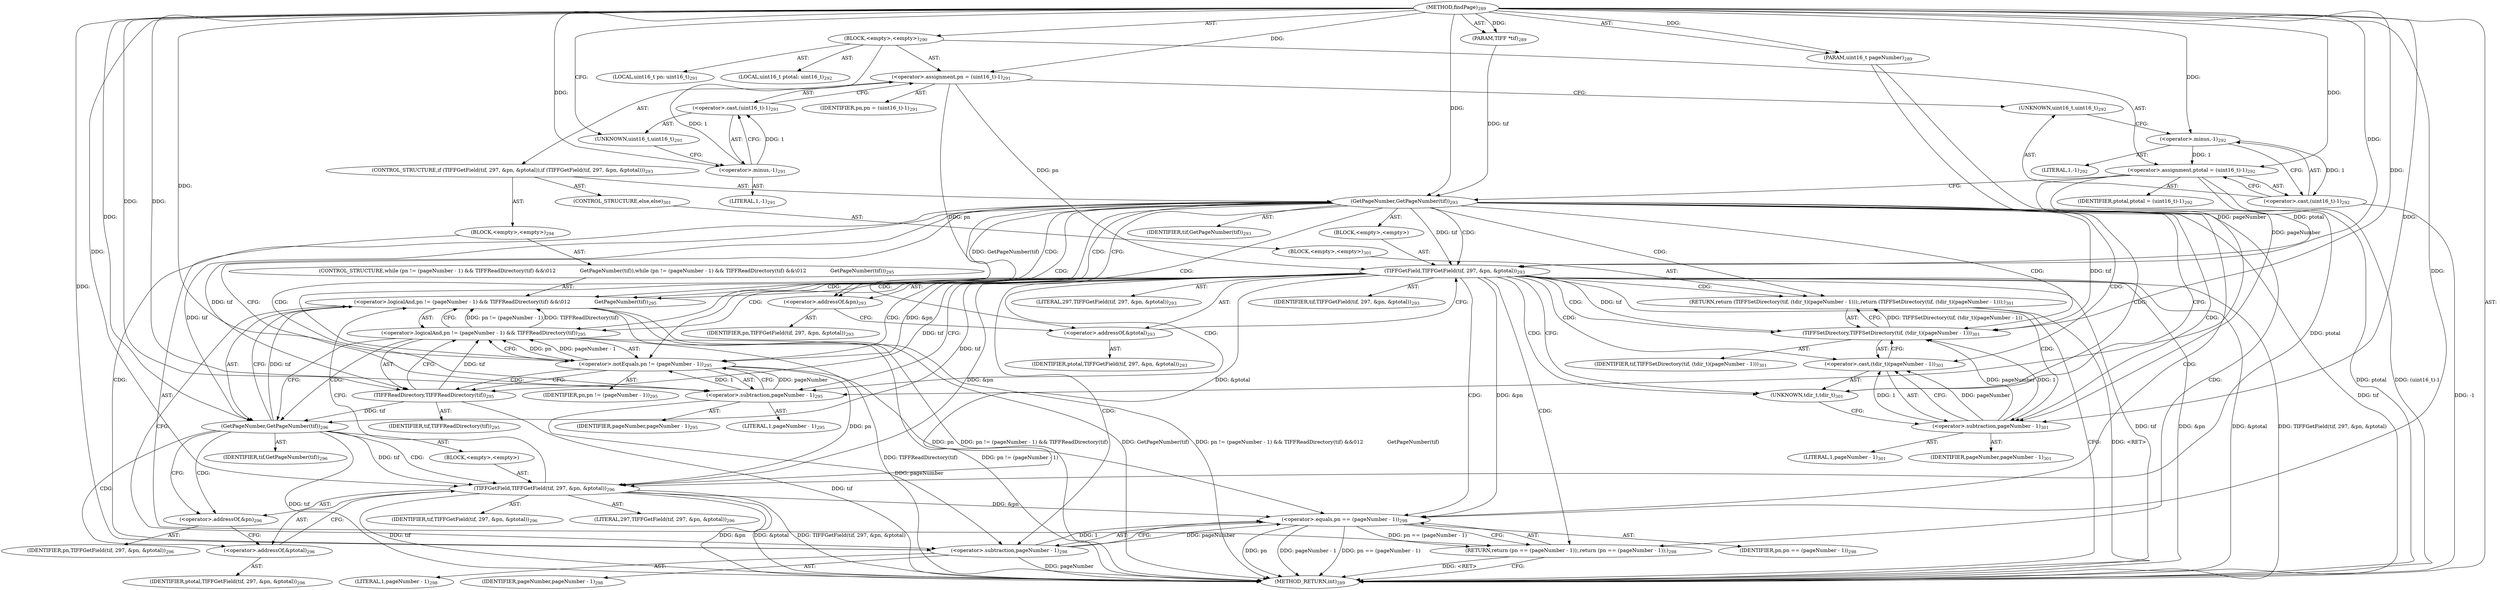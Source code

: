 digraph "findPage" {  
"10112" [label = <(METHOD,findPage)<SUB>289</SUB>> ]
"10113" [label = <(PARAM,TIFF *tif)<SUB>289</SUB>> ]
"10114" [label = <(PARAM,uint16_t pageNumber)<SUB>289</SUB>> ]
"10115" [label = <(BLOCK,&lt;empty&gt;,&lt;empty&gt;)<SUB>290</SUB>> ]
"10116" [label = <(LOCAL,uint16_t pn: uint16_t)<SUB>291</SUB>> ]
"10117" [label = <(&lt;operator&gt;.assignment,pn = (uint16_t)-1)<SUB>291</SUB>> ]
"10118" [label = <(IDENTIFIER,pn,pn = (uint16_t)-1)<SUB>291</SUB>> ]
"10119" [label = <(&lt;operator&gt;.cast,(uint16_t)-1)<SUB>291</SUB>> ]
"10120" [label = <(UNKNOWN,uint16_t,uint16_t)<SUB>291</SUB>> ]
"10121" [label = <(&lt;operator&gt;.minus,-1)<SUB>291</SUB>> ]
"10122" [label = <(LITERAL,1,-1)<SUB>291</SUB>> ]
"10123" [label = <(LOCAL,uint16_t ptotal: uint16_t)<SUB>292</SUB>> ]
"10124" [label = <(&lt;operator&gt;.assignment,ptotal = (uint16_t)-1)<SUB>292</SUB>> ]
"10125" [label = <(IDENTIFIER,ptotal,ptotal = (uint16_t)-1)<SUB>292</SUB>> ]
"10126" [label = <(&lt;operator&gt;.cast,(uint16_t)-1)<SUB>292</SUB>> ]
"10127" [label = <(UNKNOWN,uint16_t,uint16_t)<SUB>292</SUB>> ]
"10128" [label = <(&lt;operator&gt;.minus,-1)<SUB>292</SUB>> ]
"10129" [label = <(LITERAL,1,-1)<SUB>292</SUB>> ]
"10130" [label = <(CONTROL_STRUCTURE,if (TIFFGetField(tif, 297, &amp;pn, &amp;ptotal)),if (TIFFGetField(tif, 297, &amp;pn, &amp;ptotal)))<SUB>293</SUB>> ]
"10131" [label = <(GetPageNumber,GetPageNumber(tif))<SUB>293</SUB>> ]
"10132" [label = <(IDENTIFIER,tif,GetPageNumber(tif))<SUB>293</SUB>> ]
"10133" [label = <(BLOCK,&lt;empty&gt;,&lt;empty&gt;)> ]
"10134" [label = <(TIFFGetField,TIFFGetField(tif, 297, &amp;pn, &amp;ptotal))<SUB>293</SUB>> ]
"10135" [label = <(IDENTIFIER,tif,TIFFGetField(tif, 297, &amp;pn, &amp;ptotal))<SUB>293</SUB>> ]
"10136" [label = <(LITERAL,297,TIFFGetField(tif, 297, &amp;pn, &amp;ptotal))<SUB>293</SUB>> ]
"10137" [label = <(&lt;operator&gt;.addressOf,&amp;pn)<SUB>293</SUB>> ]
"10138" [label = <(IDENTIFIER,pn,TIFFGetField(tif, 297, &amp;pn, &amp;ptotal))<SUB>293</SUB>> ]
"10139" [label = <(&lt;operator&gt;.addressOf,&amp;ptotal)<SUB>293</SUB>> ]
"10140" [label = <(IDENTIFIER,ptotal,TIFFGetField(tif, 297, &amp;pn, &amp;ptotal))<SUB>293</SUB>> ]
"10141" [label = <(BLOCK,&lt;empty&gt;,&lt;empty&gt;)<SUB>294</SUB>> ]
"10142" [label = <(CONTROL_STRUCTURE,while (pn != (pageNumber - 1) &amp;&amp; TIFFReadDirectory(tif) &amp;&amp;\012               GetPageNumber(tif)),while (pn != (pageNumber - 1) &amp;&amp; TIFFReadDirectory(tif) &amp;&amp;\012               GetPageNumber(tif)))<SUB>295</SUB>> ]
"10143" [label = <(&lt;operator&gt;.logicalAnd,pn != (pageNumber - 1) &amp;&amp; TIFFReadDirectory(tif) &amp;&amp;\012               GetPageNumber(tif))<SUB>295</SUB>> ]
"10144" [label = <(&lt;operator&gt;.logicalAnd,pn != (pageNumber - 1) &amp;&amp; TIFFReadDirectory(tif))<SUB>295</SUB>> ]
"10145" [label = <(&lt;operator&gt;.notEquals,pn != (pageNumber - 1))<SUB>295</SUB>> ]
"10146" [label = <(IDENTIFIER,pn,pn != (pageNumber - 1))<SUB>295</SUB>> ]
"10147" [label = <(&lt;operator&gt;.subtraction,pageNumber - 1)<SUB>295</SUB>> ]
"10148" [label = <(IDENTIFIER,pageNumber,pageNumber - 1)<SUB>295</SUB>> ]
"10149" [label = <(LITERAL,1,pageNumber - 1)<SUB>295</SUB>> ]
"10150" [label = <(TIFFReadDirectory,TIFFReadDirectory(tif))<SUB>295</SUB>> ]
"10151" [label = <(IDENTIFIER,tif,TIFFReadDirectory(tif))<SUB>295</SUB>> ]
"10152" [label = <(GetPageNumber,GetPageNumber(tif))<SUB>296</SUB>> ]
"10153" [label = <(IDENTIFIER,tif,GetPageNumber(tif))<SUB>296</SUB>> ]
"10154" [label = <(BLOCK,&lt;empty&gt;,&lt;empty&gt;)> ]
"10155" [label = <(TIFFGetField,TIFFGetField(tif, 297, &amp;pn, &amp;ptotal))<SUB>296</SUB>> ]
"10156" [label = <(IDENTIFIER,tif,TIFFGetField(tif, 297, &amp;pn, &amp;ptotal))<SUB>296</SUB>> ]
"10157" [label = <(LITERAL,297,TIFFGetField(tif, 297, &amp;pn, &amp;ptotal))<SUB>296</SUB>> ]
"10158" [label = <(&lt;operator&gt;.addressOf,&amp;pn)<SUB>296</SUB>> ]
"10159" [label = <(IDENTIFIER,pn,TIFFGetField(tif, 297, &amp;pn, &amp;ptotal))<SUB>296</SUB>> ]
"10160" [label = <(&lt;operator&gt;.addressOf,&amp;ptotal)<SUB>296</SUB>> ]
"10161" [label = <(IDENTIFIER,ptotal,TIFFGetField(tif, 297, &amp;pn, &amp;ptotal))<SUB>296</SUB>> ]
"10162" [label = <(RETURN,return (pn == (pageNumber - 1));,return (pn == (pageNumber - 1));)<SUB>298</SUB>> ]
"10163" [label = <(&lt;operator&gt;.equals,pn == (pageNumber - 1))<SUB>298</SUB>> ]
"10164" [label = <(IDENTIFIER,pn,pn == (pageNumber - 1))<SUB>298</SUB>> ]
"10165" [label = <(&lt;operator&gt;.subtraction,pageNumber - 1)<SUB>298</SUB>> ]
"10166" [label = <(IDENTIFIER,pageNumber,pageNumber - 1)<SUB>298</SUB>> ]
"10167" [label = <(LITERAL,1,pageNumber - 1)<SUB>298</SUB>> ]
"10168" [label = <(CONTROL_STRUCTURE,else,else)<SUB>301</SUB>> ]
"10169" [label = <(BLOCK,&lt;empty&gt;,&lt;empty&gt;)<SUB>301</SUB>> ]
"10170" [label = <(RETURN,return (TIFFSetDirectory(tif, (tdir_t)(pageNumber - 1)));,return (TIFFSetDirectory(tif, (tdir_t)(pageNumber - 1)));)<SUB>301</SUB>> ]
"10171" [label = <(TIFFSetDirectory,TIFFSetDirectory(tif, (tdir_t)(pageNumber - 1)))<SUB>301</SUB>> ]
"10172" [label = <(IDENTIFIER,tif,TIFFSetDirectory(tif, (tdir_t)(pageNumber - 1)))<SUB>301</SUB>> ]
"10173" [label = <(&lt;operator&gt;.cast,(tdir_t)(pageNumber - 1))<SUB>301</SUB>> ]
"10174" [label = <(UNKNOWN,tdir_t,tdir_t)<SUB>301</SUB>> ]
"10175" [label = <(&lt;operator&gt;.subtraction,pageNumber - 1)<SUB>301</SUB>> ]
"10176" [label = <(IDENTIFIER,pageNumber,pageNumber - 1)<SUB>301</SUB>> ]
"10177" [label = <(LITERAL,1,pageNumber - 1)<SUB>301</SUB>> ]
"10178" [label = <(METHOD_RETURN,int)<SUB>289</SUB>> ]
  "10112" -> "10113"  [ label = "AST: "] 
  "10112" -> "10114"  [ label = "AST: "] 
  "10112" -> "10115"  [ label = "AST: "] 
  "10112" -> "10178"  [ label = "AST: "] 
  "10115" -> "10116"  [ label = "AST: "] 
  "10115" -> "10117"  [ label = "AST: "] 
  "10115" -> "10123"  [ label = "AST: "] 
  "10115" -> "10124"  [ label = "AST: "] 
  "10115" -> "10130"  [ label = "AST: "] 
  "10117" -> "10118"  [ label = "AST: "] 
  "10117" -> "10119"  [ label = "AST: "] 
  "10119" -> "10120"  [ label = "AST: "] 
  "10119" -> "10121"  [ label = "AST: "] 
  "10121" -> "10122"  [ label = "AST: "] 
  "10124" -> "10125"  [ label = "AST: "] 
  "10124" -> "10126"  [ label = "AST: "] 
  "10126" -> "10127"  [ label = "AST: "] 
  "10126" -> "10128"  [ label = "AST: "] 
  "10128" -> "10129"  [ label = "AST: "] 
  "10130" -> "10131"  [ label = "AST: "] 
  "10130" -> "10141"  [ label = "AST: "] 
  "10130" -> "10168"  [ label = "AST: "] 
  "10131" -> "10132"  [ label = "AST: "] 
  "10131" -> "10133"  [ label = "AST: "] 
  "10133" -> "10134"  [ label = "AST: "] 
  "10134" -> "10135"  [ label = "AST: "] 
  "10134" -> "10136"  [ label = "AST: "] 
  "10134" -> "10137"  [ label = "AST: "] 
  "10134" -> "10139"  [ label = "AST: "] 
  "10137" -> "10138"  [ label = "AST: "] 
  "10139" -> "10140"  [ label = "AST: "] 
  "10141" -> "10142"  [ label = "AST: "] 
  "10141" -> "10162"  [ label = "AST: "] 
  "10142" -> "10143"  [ label = "AST: "] 
  "10143" -> "10144"  [ label = "AST: "] 
  "10143" -> "10152"  [ label = "AST: "] 
  "10144" -> "10145"  [ label = "AST: "] 
  "10144" -> "10150"  [ label = "AST: "] 
  "10145" -> "10146"  [ label = "AST: "] 
  "10145" -> "10147"  [ label = "AST: "] 
  "10147" -> "10148"  [ label = "AST: "] 
  "10147" -> "10149"  [ label = "AST: "] 
  "10150" -> "10151"  [ label = "AST: "] 
  "10152" -> "10153"  [ label = "AST: "] 
  "10152" -> "10154"  [ label = "AST: "] 
  "10154" -> "10155"  [ label = "AST: "] 
  "10155" -> "10156"  [ label = "AST: "] 
  "10155" -> "10157"  [ label = "AST: "] 
  "10155" -> "10158"  [ label = "AST: "] 
  "10155" -> "10160"  [ label = "AST: "] 
  "10158" -> "10159"  [ label = "AST: "] 
  "10160" -> "10161"  [ label = "AST: "] 
  "10162" -> "10163"  [ label = "AST: "] 
  "10163" -> "10164"  [ label = "AST: "] 
  "10163" -> "10165"  [ label = "AST: "] 
  "10165" -> "10166"  [ label = "AST: "] 
  "10165" -> "10167"  [ label = "AST: "] 
  "10168" -> "10169"  [ label = "AST: "] 
  "10169" -> "10170"  [ label = "AST: "] 
  "10170" -> "10171"  [ label = "AST: "] 
  "10171" -> "10172"  [ label = "AST: "] 
  "10171" -> "10173"  [ label = "AST: "] 
  "10173" -> "10174"  [ label = "AST: "] 
  "10173" -> "10175"  [ label = "AST: "] 
  "10175" -> "10176"  [ label = "AST: "] 
  "10175" -> "10177"  [ label = "AST: "] 
  "10117" -> "10127"  [ label = "CFG: "] 
  "10124" -> "10131"  [ label = "CFG: "] 
  "10119" -> "10117"  [ label = "CFG: "] 
  "10126" -> "10124"  [ label = "CFG: "] 
  "10131" -> "10147"  [ label = "CFG: "] 
  "10131" -> "10174"  [ label = "CFG: "] 
  "10131" -> "10137"  [ label = "CFG: "] 
  "10120" -> "10121"  [ label = "CFG: "] 
  "10121" -> "10119"  [ label = "CFG: "] 
  "10127" -> "10128"  [ label = "CFG: "] 
  "10128" -> "10126"  [ label = "CFG: "] 
  "10162" -> "10178"  [ label = "CFG: "] 
  "10134" -> "10147"  [ label = "CFG: "] 
  "10134" -> "10174"  [ label = "CFG: "] 
  "10143" -> "10165"  [ label = "CFG: "] 
  "10163" -> "10162"  [ label = "CFG: "] 
  "10170" -> "10178"  [ label = "CFG: "] 
  "10137" -> "10139"  [ label = "CFG: "] 
  "10139" -> "10134"  [ label = "CFG: "] 
  "10144" -> "10143"  [ label = "CFG: "] 
  "10144" -> "10152"  [ label = "CFG: "] 
  "10152" -> "10143"  [ label = "CFG: "] 
  "10152" -> "10158"  [ label = "CFG: "] 
  "10165" -> "10163"  [ label = "CFG: "] 
  "10171" -> "10170"  [ label = "CFG: "] 
  "10145" -> "10144"  [ label = "CFG: "] 
  "10145" -> "10150"  [ label = "CFG: "] 
  "10150" -> "10144"  [ label = "CFG: "] 
  "10173" -> "10171"  [ label = "CFG: "] 
  "10147" -> "10145"  [ label = "CFG: "] 
  "10155" -> "10143"  [ label = "CFG: "] 
  "10174" -> "10175"  [ label = "CFG: "] 
  "10175" -> "10173"  [ label = "CFG: "] 
  "10158" -> "10160"  [ label = "CFG: "] 
  "10160" -> "10155"  [ label = "CFG: "] 
  "10112" -> "10120"  [ label = "CFG: "] 
  "10162" -> "10178"  [ label = "DDG: &lt;RET&gt;"] 
  "10170" -> "10178"  [ label = "DDG: &lt;RET&gt;"] 
  "10124" -> "10178"  [ label = "DDG: ptotal"] 
  "10126" -> "10178"  [ label = "DDG: -1"] 
  "10124" -> "10178"  [ label = "DDG: (uint16_t)-1"] 
  "10131" -> "10178"  [ label = "DDG: tif"] 
  "10134" -> "10178"  [ label = "DDG: tif"] 
  "10134" -> "10178"  [ label = "DDG: &amp;pn"] 
  "10134" -> "10178"  [ label = "DDG: &amp;ptotal"] 
  "10134" -> "10178"  [ label = "DDG: TIFFGetField(tif, 297, &amp;pn, &amp;ptotal)"] 
  "10144" -> "10178"  [ label = "DDG: pn != (pageNumber - 1)"] 
  "10150" -> "10178"  [ label = "DDG: tif"] 
  "10144" -> "10178"  [ label = "DDG: TIFFReadDirectory(tif)"] 
  "10143" -> "10178"  [ label = "DDG: pn != (pageNumber - 1) &amp;&amp; TIFFReadDirectory(tif)"] 
  "10152" -> "10178"  [ label = "DDG: tif"] 
  "10143" -> "10178"  [ label = "DDG: GetPageNumber(tif)"] 
  "10155" -> "10178"  [ label = "DDG: tif"] 
  "10155" -> "10178"  [ label = "DDG: &amp;pn"] 
  "10155" -> "10178"  [ label = "DDG: &amp;ptotal"] 
  "10155" -> "10178"  [ label = "DDG: TIFFGetField(tif, 297, &amp;pn, &amp;ptotal)"] 
  "10143" -> "10178"  [ label = "DDG: pn != (pageNumber - 1) &amp;&amp; TIFFReadDirectory(tif) &amp;&amp;\012               GetPageNumber(tif)"] 
  "10163" -> "10178"  [ label = "DDG: pn"] 
  "10165" -> "10178"  [ label = "DDG: pageNumber"] 
  "10163" -> "10178"  [ label = "DDG: pageNumber - 1"] 
  "10163" -> "10178"  [ label = "DDG: pn == (pageNumber - 1)"] 
  "10112" -> "10113"  [ label = "DDG: "] 
  "10112" -> "10114"  [ label = "DDG: "] 
  "10121" -> "10117"  [ label = "DDG: 1"] 
  "10128" -> "10124"  [ label = "DDG: 1"] 
  "10112" -> "10117"  [ label = "DDG: "] 
  "10112" -> "10124"  [ label = "DDG: "] 
  "10121" -> "10119"  [ label = "DDG: 1"] 
  "10128" -> "10126"  [ label = "DDG: 1"] 
  "10113" -> "10131"  [ label = "DDG: tif"] 
  "10112" -> "10131"  [ label = "DDG: "] 
  "10163" -> "10162"  [ label = "DDG: pn == (pageNumber - 1)"] 
  "10112" -> "10121"  [ label = "DDG: "] 
  "10112" -> "10128"  [ label = "DDG: "] 
  "10171" -> "10170"  [ label = "DDG: TIFFSetDirectory(tif, (tdir_t)(pageNumber - 1))"] 
  "10131" -> "10134"  [ label = "DDG: tif"] 
  "10112" -> "10134"  [ label = "DDG: "] 
  "10117" -> "10134"  [ label = "DDG: pn"] 
  "10124" -> "10134"  [ label = "DDG: ptotal"] 
  "10144" -> "10143"  [ label = "DDG: pn != (pageNumber - 1)"] 
  "10144" -> "10143"  [ label = "DDG: TIFFReadDirectory(tif)"] 
  "10131" -> "10143"  [ label = "DDG: GetPageNumber(tif)"] 
  "10152" -> "10143"  [ label = "DDG: tif"] 
  "10134" -> "10163"  [ label = "DDG: &amp;pn"] 
  "10145" -> "10163"  [ label = "DDG: pn"] 
  "10155" -> "10163"  [ label = "DDG: &amp;pn"] 
  "10112" -> "10163"  [ label = "DDG: "] 
  "10165" -> "10163"  [ label = "DDG: pageNumber"] 
  "10165" -> "10163"  [ label = "DDG: 1"] 
  "10145" -> "10144"  [ label = "DDG: pn"] 
  "10145" -> "10144"  [ label = "DDG: pageNumber - 1"] 
  "10150" -> "10144"  [ label = "DDG: tif"] 
  "10131" -> "10152"  [ label = "DDG: tif"] 
  "10134" -> "10152"  [ label = "DDG: tif"] 
  "10150" -> "10152"  [ label = "DDG: tif"] 
  "10112" -> "10152"  [ label = "DDG: "] 
  "10147" -> "10165"  [ label = "DDG: pageNumber"] 
  "10112" -> "10165"  [ label = "DDG: "] 
  "10131" -> "10171"  [ label = "DDG: tif"] 
  "10134" -> "10171"  [ label = "DDG: tif"] 
  "10112" -> "10171"  [ label = "DDG: "] 
  "10175" -> "10171"  [ label = "DDG: pageNumber"] 
  "10175" -> "10171"  [ label = "DDG: 1"] 
  "10117" -> "10145"  [ label = "DDG: pn"] 
  "10134" -> "10145"  [ label = "DDG: &amp;pn"] 
  "10112" -> "10145"  [ label = "DDG: "] 
  "10147" -> "10145"  [ label = "DDG: pageNumber"] 
  "10147" -> "10145"  [ label = "DDG: 1"] 
  "10131" -> "10150"  [ label = "DDG: tif"] 
  "10134" -> "10150"  [ label = "DDG: tif"] 
  "10112" -> "10150"  [ label = "DDG: "] 
  "10175" -> "10173"  [ label = "DDG: pageNumber"] 
  "10175" -> "10173"  [ label = "DDG: 1"] 
  "10114" -> "10147"  [ label = "DDG: pageNumber"] 
  "10112" -> "10147"  [ label = "DDG: "] 
  "10152" -> "10155"  [ label = "DDG: tif"] 
  "10112" -> "10155"  [ label = "DDG: "] 
  "10134" -> "10155"  [ label = "DDG: &amp;pn"] 
  "10145" -> "10155"  [ label = "DDG: pn"] 
  "10134" -> "10155"  [ label = "DDG: &amp;ptotal"] 
  "10124" -> "10155"  [ label = "DDG: ptotal"] 
  "10114" -> "10175"  [ label = "DDG: pageNumber"] 
  "10112" -> "10175"  [ label = "DDG: "] 
  "10131" -> "10163"  [ label = "CDG: "] 
  "10131" -> "10144"  [ label = "CDG: "] 
  "10131" -> "10137"  [ label = "CDG: "] 
  "10131" -> "10162"  [ label = "CDG: "] 
  "10131" -> "10175"  [ label = "CDG: "] 
  "10131" -> "10147"  [ label = "CDG: "] 
  "10131" -> "10139"  [ label = "CDG: "] 
  "10131" -> "10143"  [ label = "CDG: "] 
  "10131" -> "10174"  [ label = "CDG: "] 
  "10131" -> "10134"  [ label = "CDG: "] 
  "10131" -> "10165"  [ label = "CDG: "] 
  "10131" -> "10173"  [ label = "CDG: "] 
  "10131" -> "10170"  [ label = "CDG: "] 
  "10131" -> "10171"  [ label = "CDG: "] 
  "10131" -> "10145"  [ label = "CDG: "] 
  "10134" -> "10163"  [ label = "CDG: "] 
  "10134" -> "10144"  [ label = "CDG: "] 
  "10134" -> "10162"  [ label = "CDG: "] 
  "10134" -> "10175"  [ label = "CDG: "] 
  "10134" -> "10147"  [ label = "CDG: "] 
  "10134" -> "10143"  [ label = "CDG: "] 
  "10134" -> "10174"  [ label = "CDG: "] 
  "10134" -> "10165"  [ label = "CDG: "] 
  "10134" -> "10173"  [ label = "CDG: "] 
  "10134" -> "10170"  [ label = "CDG: "] 
  "10134" -> "10171"  [ label = "CDG: "] 
  "10134" -> "10145"  [ label = "CDG: "] 
  "10144" -> "10152"  [ label = "CDG: "] 
  "10152" -> "10160"  [ label = "CDG: "] 
  "10152" -> "10158"  [ label = "CDG: "] 
  "10152" -> "10155"  [ label = "CDG: "] 
  "10145" -> "10150"  [ label = "CDG: "] 
}
